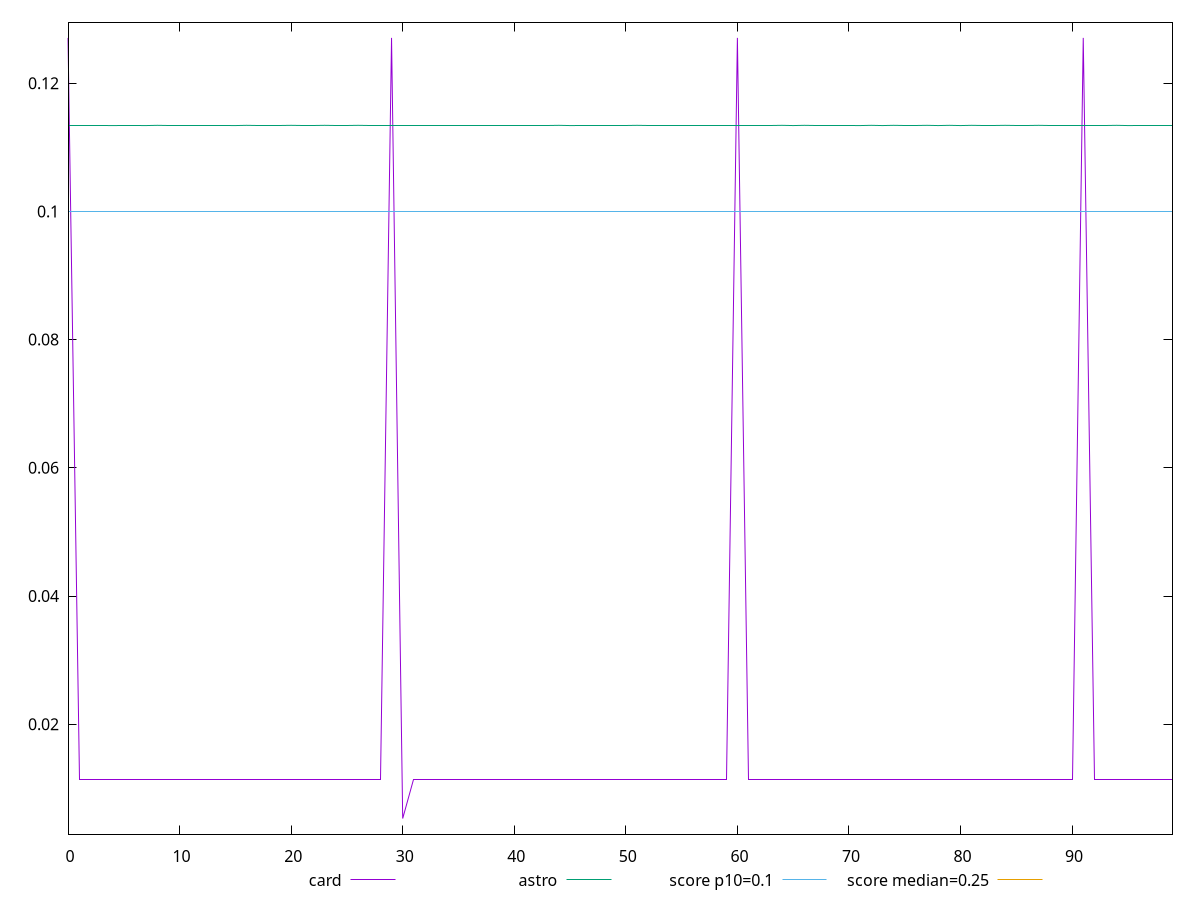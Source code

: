 reset

$card <<EOF
0 0.12706176386939155
1 0.011352840529547797
2 0.011352840529547797
3 0.011352840529547797
4 0.011352840529547797
5 0.011352840529547797
6 0.011352840529547797
7 0.011352840529547797
8 0.011352840529547797
9 0.011352840529547797
10 0.011352840529547797
11 0.011352840529547797
12 0.011352840529547797
13 0.011352840529547797
14 0.011352840529547797
15 0.011352840529547797
16 0.011352840529547797
17 0.011352840529547797
18 0.011352840529547797
19 0.011352840529547797
20 0.011352840529547797
21 0.011352840529547797
22 0.011352840529547797
23 0.011352840529547797
24 0.011352840529547797
25 0.011352840529547797
26 0.011352840529547797
27 0.011352840529547797
28 0.011352840529547797
29 0.12706176386939155
30 0.005289688110351562
31 0.011352840529547797
32 0.011352840529547797
33 0.011352840529547797
34 0.011352840529547797
35 0.011352840529547797
36 0.011352840529547797
37 0.011352840529547797
38 0.011352840529547797
39 0.011352840529547797
40 0.011352840529547797
41 0.011352840529547797
42 0.011352840529547797
43 0.011352840529547797
44 0.011352840529547797
45 0.011352840529547797
46 0.011352840529547797
47 0.011352840529547797
48 0.011352840529547797
49 0.011352840529547797
50 0.011352840529547797
51 0.011352840529547797
52 0.011352840529547797
53 0.011352840529547797
54 0.011352840529547797
55 0.011352840529547797
56 0.011352840529547797
57 0.011352840529547797
58 0.011352840529547797
59 0.011352840529547797
60 0.12706176386939155
61 0.011352840529547797
62 0.011352840529547797
63 0.011352840529547797
64 0.011352840529547797
65 0.011352840529547797
66 0.011352840529547797
67 0.011352840529547797
68 0.011352840529547797
69 0.011352840529547797
70 0.011352840529547797
71 0.011352840529547797
72 0.011352840529547797
73 0.011352840529547797
74 0.011352840529547797
75 0.011352840529547797
76 0.011352840529547797
77 0.011352840529547797
78 0.011352840529547797
79 0.011352840529547797
80 0.011352840529547797
81 0.011352840529547797
82 0.011352840529547797
83 0.011352840529547797
84 0.011352840529547797
85 0.011352840529547797
86 0.011352840529547797
87 0.011352840529547797
88 0.011352840529547797
89 0.011352840529547797
90 0.011352840529547797
91 0.12706176386939155
92 0.011352840529547797
93 0.011352840529547797
94 0.011352840529547797
95 0.011352840529547797
96 0.011352840529547797
97 0.011352840529547797
98 0.011352840529547797
99 0.011352840529547797
EOF

$astro <<EOF
0 0.113388671875
1 0.113388671875
2 0.11342529296875001
3 0.11342529296875001
4 0.113388671875
5 0.11342529296875001
6 0.11342529296875001
7 0.113388671875
8 0.11342529296875001
9 0.113388671875
10 0.113388671875
11 0.113388671875
12 0.113388671875
13 0.11342529296875001
14 0.11342529296875001
15 0.113388671875
16 0.11342529296875001
17 0.113388671875
18 0.113388671875
19 0.113388671875
20 0.11342529296875001
21 0.113388671875
22 0.113388671875
23 0.11342529296875001
24 0.113388671875
25 0.113388671875
26 0.11342529296875001
27 0.113388671875
28 0.113388671875
29 0.113388671875
30 0.11342529296875001
31 0.11342529296875001
32 0.113388671875
33 0.113388671875
34 0.113388671875
35 0.11342529296875001
36 0.11342529296875001
37 0.11342529296875001
38 0.113388671875
39 0.113388671875
40 0.11342529296875001
41 0.11342529296875001
42 0.113388671875
43 0.113388671875
44 0.11342529296875001
45 0.113388671875
46 0.11342529296875001
47 0.11342529296875001
48 0.11342529296875001
49 0.113388671875
50 0.113388671875
51 0.11342529296875001
52 0.113388671875
53 0.113388671875
54 0.113388671875
55 0.11342529296875001
56 0.11342529296875001
57 0.113388671875
58 0.113388671875
59 0.11342529296875001
60 0.11342529296875001
61 0.113388671875
62 0.113388671875
63 0.113388671875
64 0.11342529296875001
65 0.113388671875
66 0.11342529296875001
67 0.113388671875
68 0.113388671875
69 0.11342529296875001
70 0.11342529296875001
71 0.113388671875
72 0.11342529296875001
73 0.113388671875
74 0.11342529296875001
75 0.113388671875
76 0.113388671875
77 0.11342529296875001
78 0.113388671875
79 0.11342529296875001
80 0.113388671875
81 0.11342529296875001
82 0.113388671875
83 0.113388671875
84 0.11342529296875001
85 0.113388671875
86 0.113388671875
87 0.11342529296875001
88 0.113388671875
89 0.113388671875
90 0.11342529296875001
91 0.11342529296875001
92 0.113388671875
93 0.113388671875
94 0.11342529296875001
95 0.113388671875
96 0.11342529296875001
97 0.11342529296875001
98 0.11342529296875001
99 0.11342529296875001
EOF

set key outside below
set xrange [0:99]
set yrange [0.002854246595170762:0.12949720538457235]
set trange [0.002854246595170762:0.12949720538457235]
set terminal svg size 640, 520 enhanced background rgb 'white'
set output "reports/report_00031_2021-02-24T23-18-18.084Z/cumulative-layout-shift/comparison/line/2_vs_3.svg"

plot $card title "card" with line, \
     $astro title "astro" with line, \
     0.1 title "score p10=0.1", \
     0.25 title "score median=0.25"

reset
